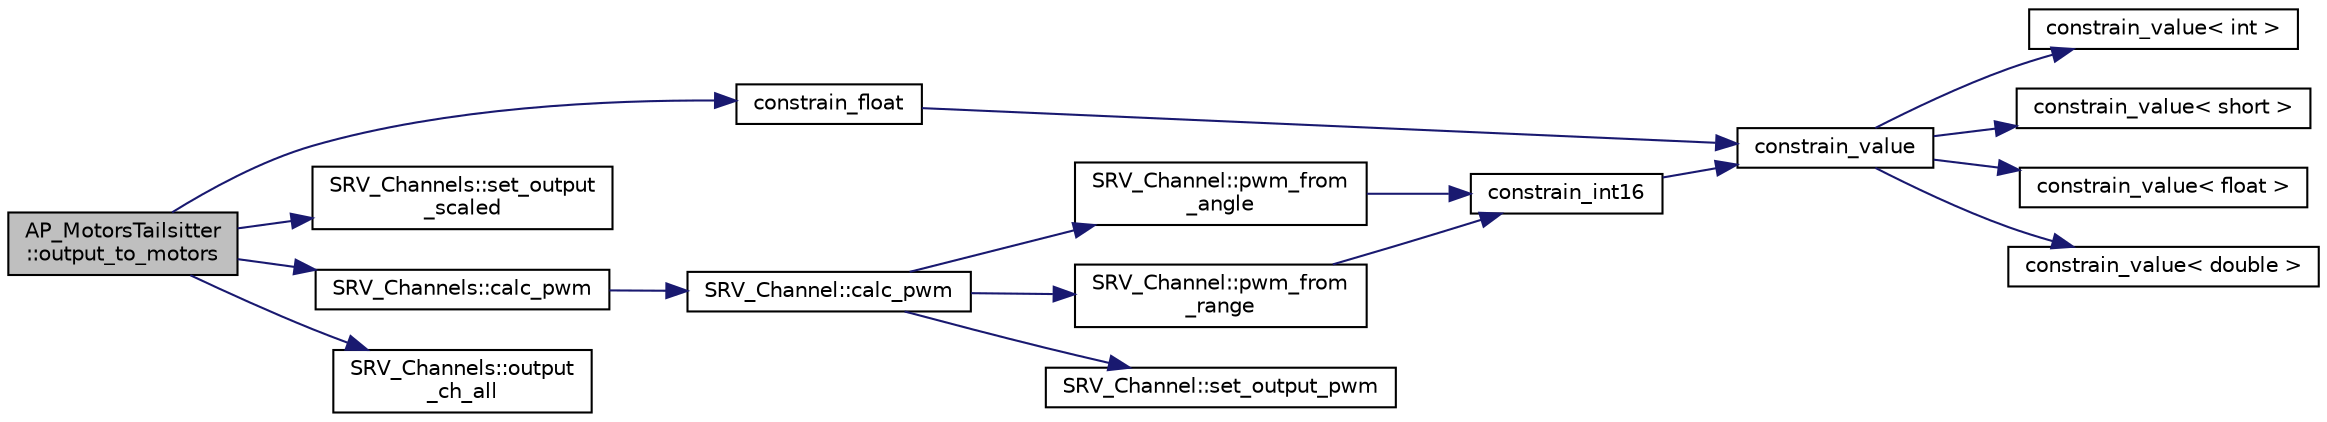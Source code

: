 digraph "AP_MotorsTailsitter::output_to_motors"
{
 // INTERACTIVE_SVG=YES
  edge [fontname="Helvetica",fontsize="10",labelfontname="Helvetica",labelfontsize="10"];
  node [fontname="Helvetica",fontsize="10",shape=record];
  rankdir="LR";
  Node1 [label="AP_MotorsTailsitter\l::output_to_motors",height=0.2,width=0.4,color="black", fillcolor="grey75", style="filled", fontcolor="black"];
  Node1 -> Node2 [color="midnightblue",fontsize="10",style="solid",fontname="Helvetica"];
  Node2 [label="constrain_float",height=0.2,width=0.4,color="black", fillcolor="white", style="filled",URL="$AP__Math_8h.html#ad525609d9dba6ffa556a0fbf08a3f9b4"];
  Node2 -> Node3 [color="midnightblue",fontsize="10",style="solid",fontname="Helvetica"];
  Node3 [label="constrain_value",height=0.2,width=0.4,color="black", fillcolor="white", style="filled",URL="$AP__Math_8h.html#a20e8f8671c282c69c1954652b6d61585"];
  Node3 -> Node4 [color="midnightblue",fontsize="10",style="solid",fontname="Helvetica"];
  Node4 [label="constrain_value\< int \>",height=0.2,width=0.4,color="black", fillcolor="white", style="filled",URL="$AP__Math_8cpp.html#a37e8e901754cb9c8e53a8e3030c82c50"];
  Node3 -> Node5 [color="midnightblue",fontsize="10",style="solid",fontname="Helvetica"];
  Node5 [label="constrain_value\< short \>",height=0.2,width=0.4,color="black", fillcolor="white", style="filled",URL="$AP__Math_8cpp.html#afdbe107ec1987d318a6347816fbf2b89"];
  Node3 -> Node6 [color="midnightblue",fontsize="10",style="solid",fontname="Helvetica"];
  Node6 [label="constrain_value\< float \>",height=0.2,width=0.4,color="black", fillcolor="white", style="filled",URL="$AP__Math_8cpp.html#ae6c621670c214da687de21d4e3a92587"];
  Node3 -> Node7 [color="midnightblue",fontsize="10",style="solid",fontname="Helvetica"];
  Node7 [label="constrain_value\< double \>",height=0.2,width=0.4,color="black", fillcolor="white", style="filled",URL="$AP__Math_8cpp.html#afe3990b00e9abc43fa97dfaf8e32f5c4"];
  Node1 -> Node8 [color="midnightblue",fontsize="10",style="solid",fontname="Helvetica"];
  Node8 [label="SRV_Channels::set_output\l_scaled",height=0.2,width=0.4,color="black", fillcolor="white", style="filled",URL="$classSRV__Channels.html#a61d6f8b037aa79f789a11e872f50e220"];
  Node1 -> Node9 [color="midnightblue",fontsize="10",style="solid",fontname="Helvetica"];
  Node9 [label="SRV_Channels::calc_pwm",height=0.2,width=0.4,color="black", fillcolor="white", style="filled",URL="$classSRV__Channels.html#ade6632e078eb500dfab7910b28513ade"];
  Node9 -> Node10 [color="midnightblue",fontsize="10",style="solid",fontname="Helvetica"];
  Node10 [label="SRV_Channel::calc_pwm",height=0.2,width=0.4,color="black", fillcolor="white", style="filled",URL="$classSRV__Channel.html#a0e60517967c7ac444d0aa7ab95299b05"];
  Node10 -> Node11 [color="midnightblue",fontsize="10",style="solid",fontname="Helvetica"];
  Node11 [label="SRV_Channel::pwm_from\l_angle",height=0.2,width=0.4,color="black", fillcolor="white", style="filled",URL="$classSRV__Channel.html#a48f5480388c867556ae0ac937f29bd21"];
  Node11 -> Node12 [color="midnightblue",fontsize="10",style="solid",fontname="Helvetica"];
  Node12 [label="constrain_int16",height=0.2,width=0.4,color="black", fillcolor="white", style="filled",URL="$AP__Math_8h.html#a68558c4f79a8582543daefde13c64abc"];
  Node12 -> Node3 [color="midnightblue",fontsize="10",style="solid",fontname="Helvetica"];
  Node10 -> Node13 [color="midnightblue",fontsize="10",style="solid",fontname="Helvetica"];
  Node13 [label="SRV_Channel::pwm_from\l_range",height=0.2,width=0.4,color="black", fillcolor="white", style="filled",URL="$classSRV__Channel.html#a037248fedec8c0f05fd15602e1665384"];
  Node13 -> Node12 [color="midnightblue",fontsize="10",style="solid",fontname="Helvetica"];
  Node10 -> Node14 [color="midnightblue",fontsize="10",style="solid",fontname="Helvetica"];
  Node14 [label="SRV_Channel::set_output_pwm",height=0.2,width=0.4,color="black", fillcolor="white", style="filled",URL="$classSRV__Channel.html#ac3aad9644438d9f8250effcb21858ef3"];
  Node1 -> Node15 [color="midnightblue",fontsize="10",style="solid",fontname="Helvetica"];
  Node15 [label="SRV_Channels::output\l_ch_all",height=0.2,width=0.4,color="black", fillcolor="white", style="filled",URL="$classSRV__Channels.html#a2b72ba29ad254568159a1f6951ee9013"];
}
